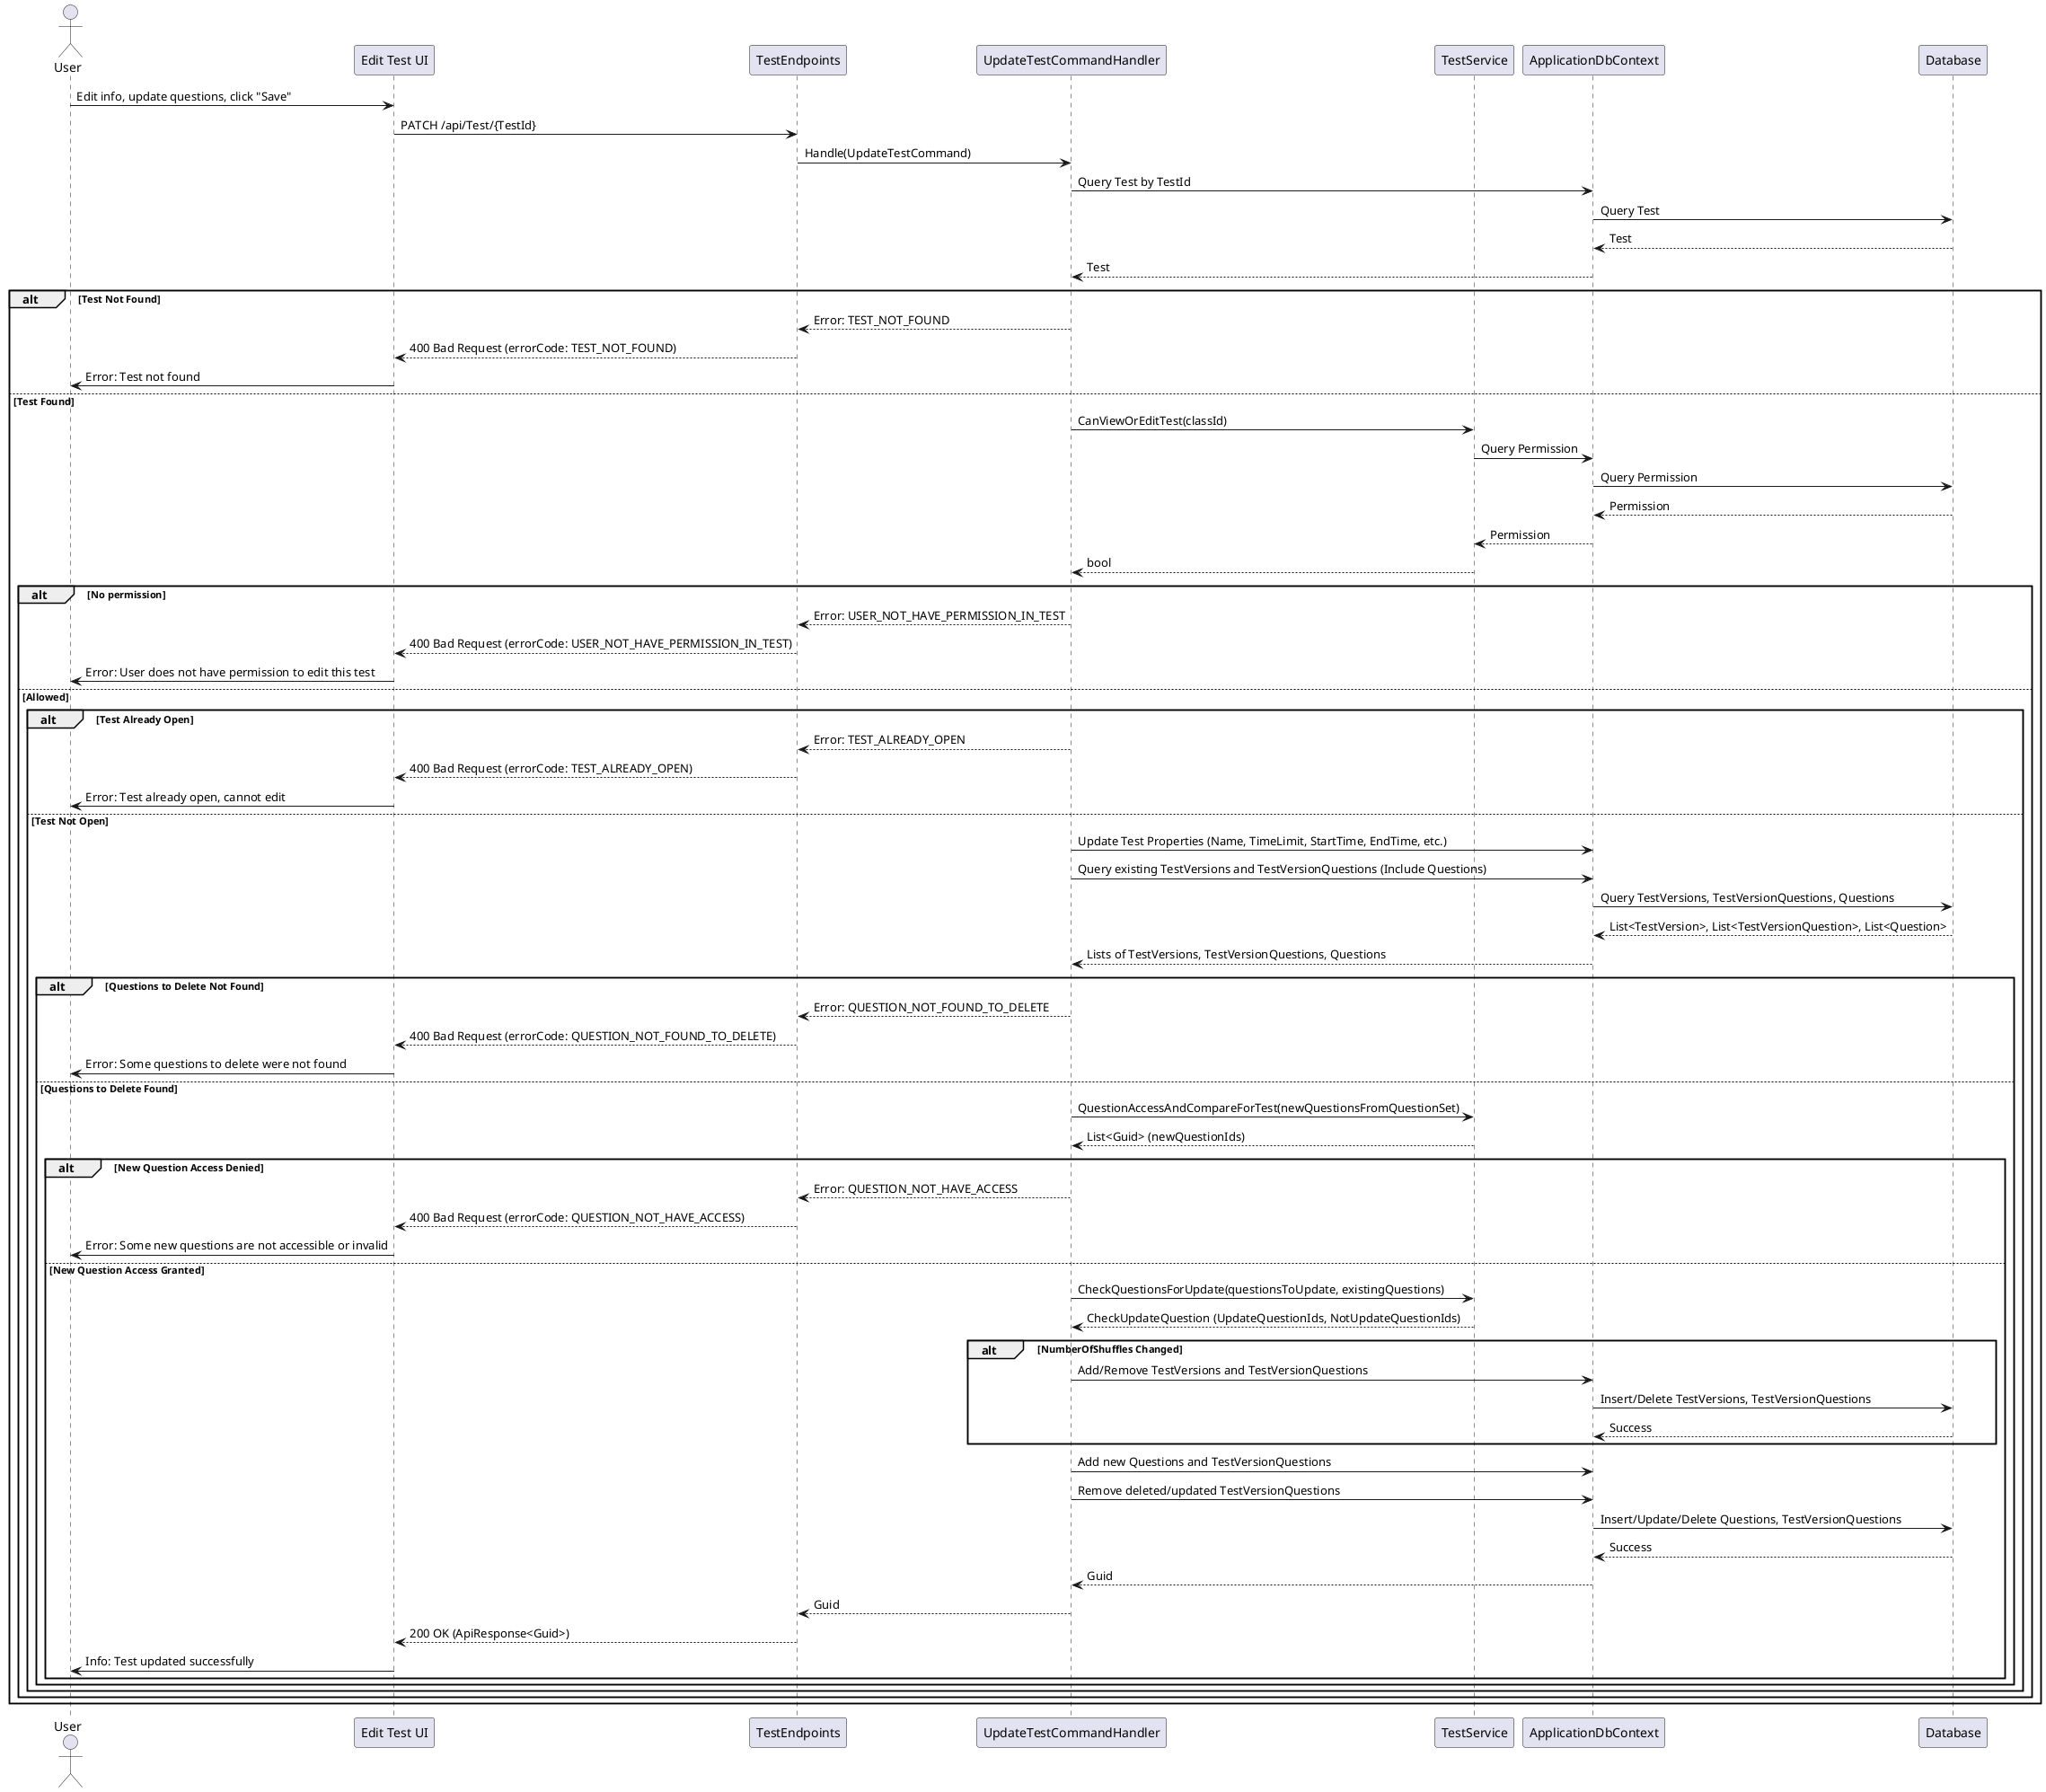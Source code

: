 @startuml
actor User
participant "Edit Test UI" as UI
participant TestEndpoints
participant UpdateTestCommandHandler as Handler
participant TestService
participant ApplicationDbContext
participant Database

User -> UI : Edit info, update questions, click "Save"
UI -> TestEndpoints : PATCH /api/Test/{TestId}
TestEndpoints -> Handler : Handle(UpdateTestCommand)
Handler -> ApplicationDbContext : Query Test by TestId
ApplicationDbContext -> Database : Query Test
Database --> ApplicationDbContext : Test
ApplicationDbContext --> Handler : Test
alt Test Not Found
    Handler --> TestEndpoints : Error: TEST_NOT_FOUND
    TestEndpoints --> UI : 400 Bad Request (errorCode: TEST_NOT_FOUND)
    UI -> User : Error: Test not found
else Test Found
    Handler -> TestService : CanViewOrEditTest(classId)
    TestService -> ApplicationDbContext : Query Permission
    ApplicationDbContext -> Database : Query Permission
    Database --> ApplicationDbContext : Permission
    ApplicationDbContext --> TestService : Permission
    TestService --> Handler : bool
    alt No permission
        Handler --> TestEndpoints : Error: USER_NOT_HAVE_PERMISSION_IN_TEST
        TestEndpoints --> UI : 400 Bad Request (errorCode: USER_NOT_HAVE_PERMISSION_IN_TEST)
        UI -> User : Error: User does not have permission to edit this test
    else Allowed
        alt Test Already Open
            Handler --> TestEndpoints : Error: TEST_ALREADY_OPEN
            TestEndpoints --> UI : 400 Bad Request (errorCode: TEST_ALREADY_OPEN)
            UI -> User : Error: Test already open, cannot edit
        else Test Not Open
            Handler -> ApplicationDbContext : Update Test Properties (Name, TimeLimit, StartTime, EndTime, etc.)
            Handler -> ApplicationDbContext : Query existing TestVersions and TestVersionQuestions (Include Questions)
            ApplicationDbContext -> Database : Query TestVersions, TestVersionQuestions, Questions
            Database --> ApplicationDbContext : List<TestVersion>, List<TestVersionQuestion>, List<Question>
            ApplicationDbContext --> Handler : Lists of TestVersions, TestVersionQuestions, Questions
            alt Questions to Delete Not Found
                Handler --> TestEndpoints : Error: QUESTION_NOT_FOUND_TO_DELETE
                TestEndpoints --> UI : 400 Bad Request (errorCode: QUESTION_NOT_FOUND_TO_DELETE)
                UI -> User : Error: Some questions to delete were not found
            else Questions to Delete Found
                Handler -> TestService : QuestionAccessAndCompareForTest(newQuestionsFromQuestionSet)
                TestService --> Handler : List<Guid> (newQuestionIds)
                alt New Question Access Denied
                    Handler --> TestEndpoints : Error: QUESTION_NOT_HAVE_ACCESS
                    TestEndpoints --> UI : 400 Bad Request (errorCode: QUESTION_NOT_HAVE_ACCESS)
                    UI -> User : Error: Some new questions are not accessible or invalid
                else New Question Access Granted
                    Handler -> TestService : CheckQuestionsForUpdate(questionsToUpdate, existingQuestions)
                    TestService --> Handler : CheckUpdateQuestion (UpdateQuestionIds, NotUpdateQuestionIds)
                    alt NumberOfShuffles Changed
                        Handler -> ApplicationDbContext : Add/Remove TestVersions and TestVersionQuestions
                        ApplicationDbContext -> Database : Insert/Delete TestVersions, TestVersionQuestions
                        Database --> ApplicationDbContext : Success
                    end
                    Handler -> ApplicationDbContext : Add new Questions and TestVersionQuestions
                    Handler -> ApplicationDbContext : Remove deleted/updated TestVersionQuestions
                    ApplicationDbContext -> Database : Insert/Update/Delete Questions, TestVersionQuestions
                    Database --> ApplicationDbContext : Success
                    ApplicationDbContext --> Handler : Guid
                    Handler --> TestEndpoints : Guid
                    TestEndpoints --> UI : 200 OK (ApiResponse<Guid>)
                    UI -> User : Info: Test updated successfully
                end
            end
        end
    end
end
@enduml
